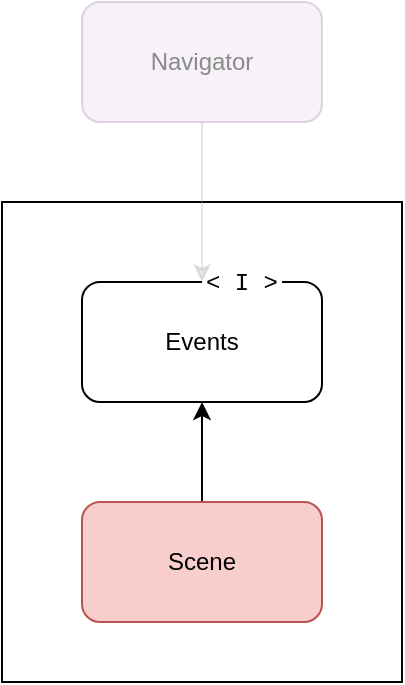 <mxfile version="10.7.3" type="device"><diagram id="bi-5k6bKpR0kBIP6gGfW" name="Page-1"><mxGraphModel dx="1327" dy="818" grid="1" gridSize="10" guides="1" tooltips="1" connect="1" arrows="1" fold="1" page="1" pageScale="1" pageWidth="850" pageHeight="1100" math="0" shadow="0"><root><mxCell id="0"/><mxCell id="1" parent="0"/><mxCell id="ClcxvIzGXkyo0e3GGkdJ-3" value="" style="rounded=0;whiteSpace=wrap;html=1;" vertex="1" parent="1"><mxGeometry x="280" y="360" width="200" height="240" as="geometry"/></mxCell><mxCell id="ClcxvIzGXkyo0e3GGkdJ-5" style="edgeStyle=orthogonalEdgeStyle;rounded=0;orthogonalLoop=1;jettySize=auto;html=1;exitX=0.5;exitY=0;exitDx=0;exitDy=0;entryX=0.5;entryY=1;entryDx=0;entryDy=0;" edge="1" parent="1" source="ClcxvIzGXkyo0e3GGkdJ-1" target="ClcxvIzGXkyo0e3GGkdJ-2"><mxGeometry relative="1" as="geometry"/></mxCell><mxCell id="ClcxvIzGXkyo0e3GGkdJ-1" value="Scene" style="rounded=1;whiteSpace=wrap;html=1;fillColor=#f8cecc;strokeColor=#b85450;" vertex="1" parent="1"><mxGeometry x="320" y="510" width="120" height="60" as="geometry"/></mxCell><mxCell id="ClcxvIzGXkyo0e3GGkdJ-2" value="Events" style="rounded=1;whiteSpace=wrap;html=1;" vertex="1" parent="1"><mxGeometry x="320" y="400" width="120" height="60" as="geometry"/></mxCell><mxCell id="ClcxvIzGXkyo0e3GGkdJ-6" value="&lt;font face=&quot;Courier New&quot;&gt;&amp;lt; I &amp;gt;&lt;/font&gt;" style="text;html=1;strokeColor=none;fillColor=#ffffff;align=center;verticalAlign=middle;whiteSpace=wrap;rounded=0;" vertex="1" parent="1"><mxGeometry x="380" y="390" width="40" height="20" as="geometry"/></mxCell><mxCell id="ClcxvIzGXkyo0e3GGkdJ-8" style="edgeStyle=orthogonalEdgeStyle;rounded=0;orthogonalLoop=1;jettySize=auto;html=1;exitX=0.5;exitY=1;exitDx=0;exitDy=0;entryX=0.5;entryY=0;entryDx=0;entryDy=0;opacity=30;strokeColor=#A8A8A8;" edge="1" parent="1" source="ClcxvIzGXkyo0e3GGkdJ-7" target="ClcxvIzGXkyo0e3GGkdJ-2"><mxGeometry relative="1" as="geometry"/></mxCell><mxCell id="ClcxvIzGXkyo0e3GGkdJ-7" value="&lt;font color=&quot;#8a8a8a&quot;&gt;Navigator&lt;/font&gt;" style="rounded=1;whiteSpace=wrap;html=1;fillColor=#e1d5e7;strokeColor=#9673a6;opacity=30;" vertex="1" parent="1"><mxGeometry x="320" y="260" width="120" height="60" as="geometry"/></mxCell></root></mxGraphModel></diagram></mxfile>